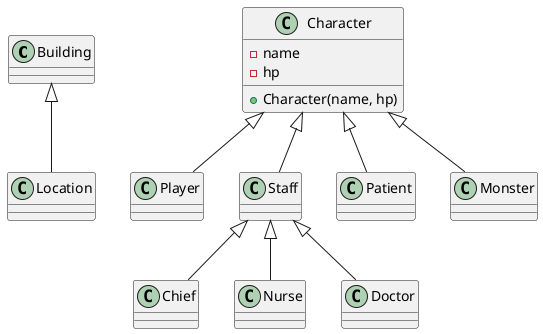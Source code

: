 @startuml

Building <|-- Location

Character <|-- Player
Character <|-- Staff
Character <|-- Patient
Character <|-- Monster

Staff <|-- Chief
Staff <|-- Nurse
Staff <|-- Doctor

class Character{
    -name
    -hp
    +Character(name, hp)
}

@enduml